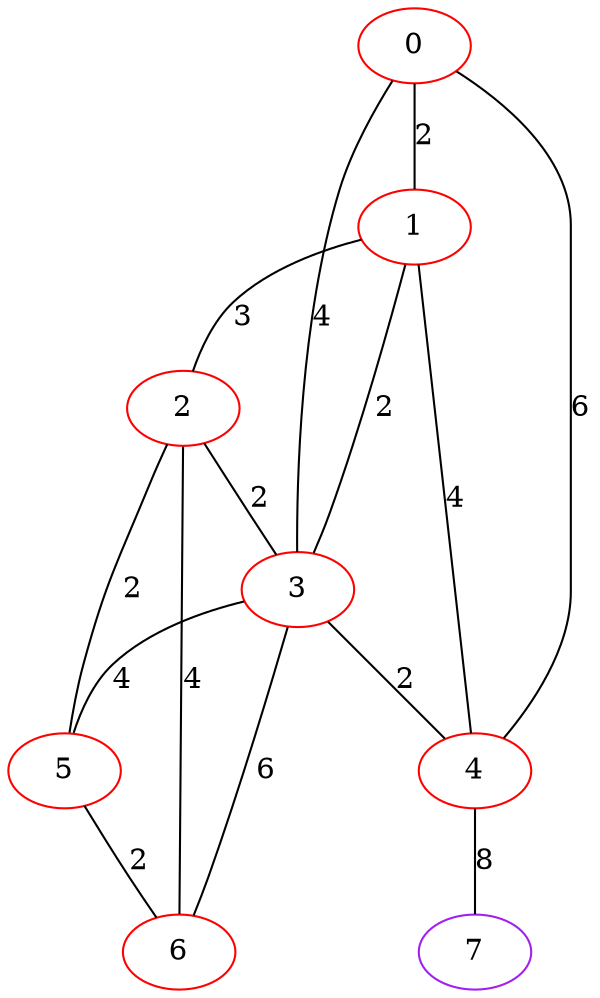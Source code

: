 graph "" {
0 [color=red, weight=1];
1 [color=red, weight=1];
2 [color=red, weight=1];
3 [color=red, weight=1];
4 [color=red, weight=1];
5 [color=red, weight=1];
6 [color=red, weight=1];
7 [color=purple, weight=4];
0 -- 1  [key=0, label=2];
0 -- 3  [key=0, label=4];
0 -- 4  [key=0, label=6];
1 -- 2  [key=0, label=3];
1 -- 3  [key=0, label=2];
1 -- 4  [key=0, label=4];
2 -- 3  [key=0, label=2];
2 -- 5  [key=0, label=2];
2 -- 6  [key=0, label=4];
3 -- 4  [key=0, label=2];
3 -- 5  [key=0, label=4];
3 -- 6  [key=0, label=6];
4 -- 7  [key=0, label=8];
5 -- 6  [key=0, label=2];
}

